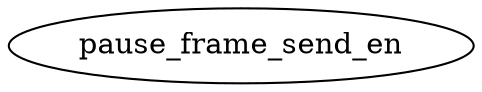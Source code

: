strict digraph "" {
	pause_frame_send_en	 [complexity=0,
		importance=0.0344827586207,
		rank=0.0];
}
